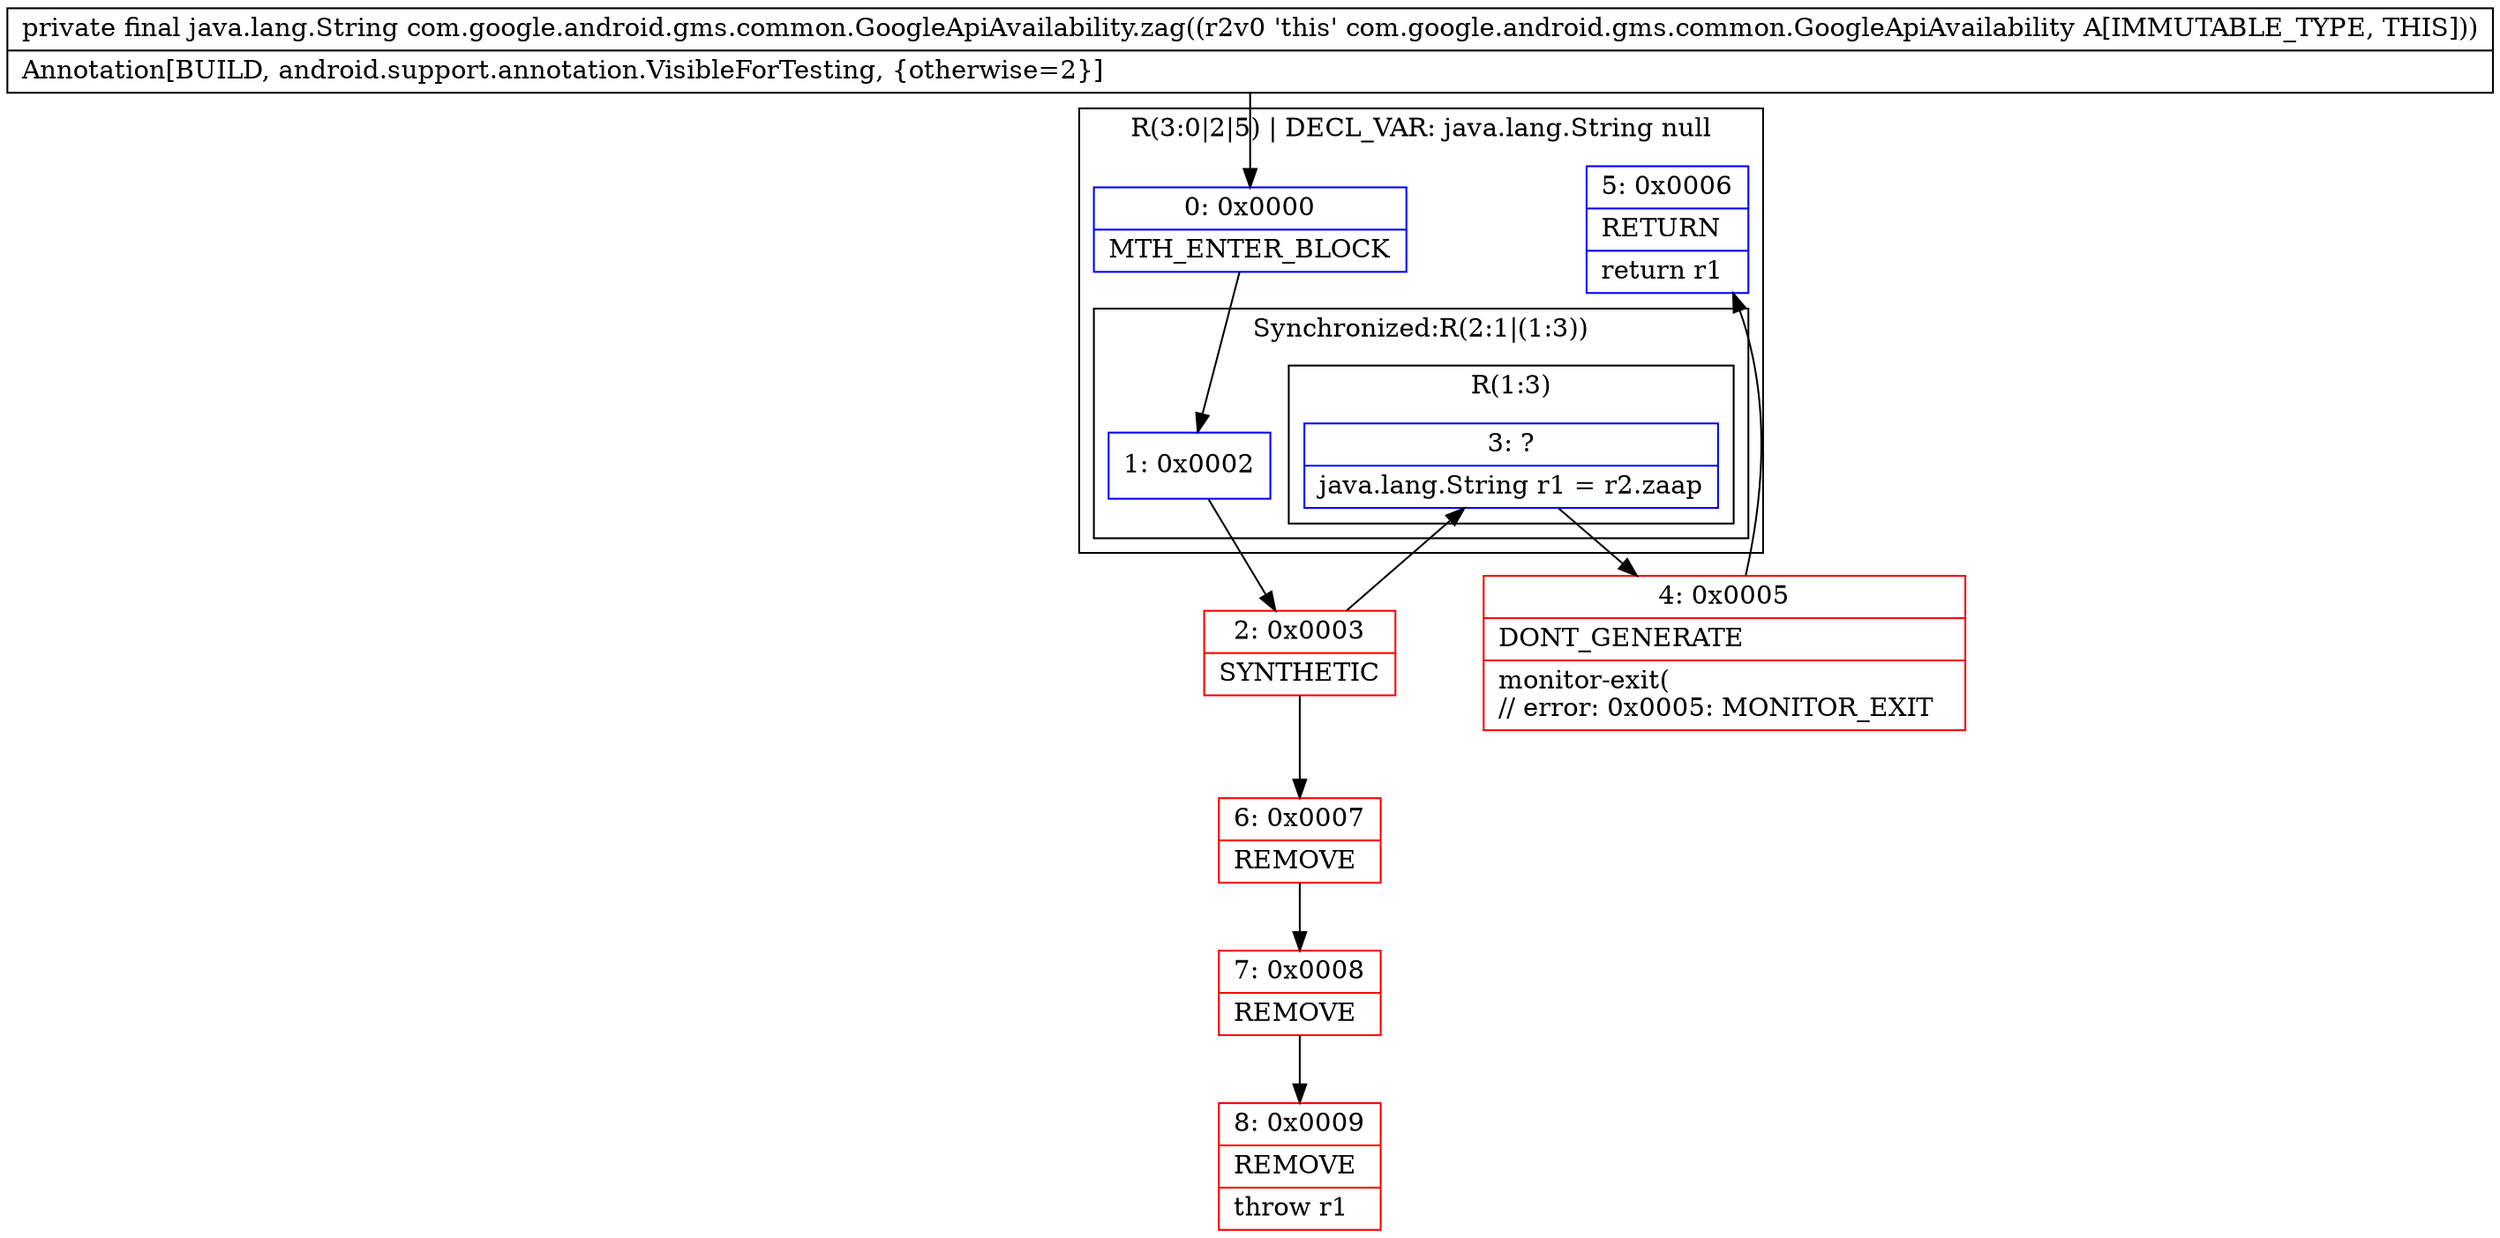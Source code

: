 digraph "CFG forcom.google.android.gms.common.GoogleApiAvailability.zag()Ljava\/lang\/String;" {
subgraph cluster_Region_789813312 {
label = "R(3:0|2|5) | DECL_VAR: java.lang.String null\l";
node [shape=record,color=blue];
Node_0 [shape=record,label="{0\:\ 0x0000|MTH_ENTER_BLOCK\l}"];
subgraph cluster_SynchronizedRegion_1228983625 {
label = "Synchronized:R(2:1|(1:3))";
node [shape=record,color=blue];
Node_1 [shape=record,label="{1\:\ 0x0002}"];
subgraph cluster_Region_589771062 {
label = "R(1:3)";
node [shape=record,color=blue];
Node_3 [shape=record,label="{3\:\ ?|java.lang.String r1 = r2.zaap\l}"];
}
}
Node_5 [shape=record,label="{5\:\ 0x0006|RETURN\l|return r1\l}"];
}
Node_2 [shape=record,color=red,label="{2\:\ 0x0003|SYNTHETIC\l}"];
Node_4 [shape=record,color=red,label="{4\:\ 0x0005|DONT_GENERATE\l|monitor\-exit(\l\/\/ error: 0x0005: MONITOR_EXIT  \l}"];
Node_6 [shape=record,color=red,label="{6\:\ 0x0007|REMOVE\l}"];
Node_7 [shape=record,color=red,label="{7\:\ 0x0008|REMOVE\l}"];
Node_8 [shape=record,color=red,label="{8\:\ 0x0009|REMOVE\l|throw r1\l}"];
MethodNode[shape=record,label="{private final java.lang.String com.google.android.gms.common.GoogleApiAvailability.zag((r2v0 'this' com.google.android.gms.common.GoogleApiAvailability A[IMMUTABLE_TYPE, THIS]))  | Annotation[BUILD, android.support.annotation.VisibleForTesting, \{otherwise=2\}]\l}"];
MethodNode -> Node_0;
Node_0 -> Node_1;
Node_1 -> Node_2;
Node_3 -> Node_4;
Node_2 -> Node_3;
Node_2 -> Node_6;
Node_4 -> Node_5;
Node_6 -> Node_7;
Node_7 -> Node_8;
}

